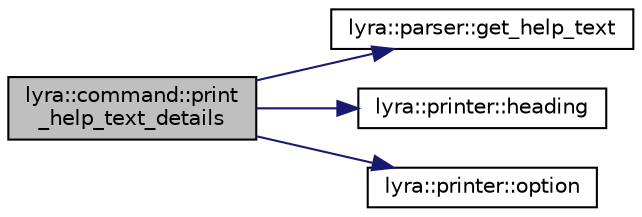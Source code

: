 digraph "lyra::command::print_help_text_details"
{
 // INTERACTIVE_SVG=YES
 // LATEX_PDF_SIZE
  edge [fontname="Helvetica",fontsize="10",labelfontname="Helvetica",labelfontsize="10"];
  node [fontname="Helvetica",fontsize="10",shape=record];
  rankdir="LR";
  Node1 [label="lyra::command::print\l_help_text_details",height=0.2,width=0.4,color="black", fillcolor="grey75", style="filled", fontcolor="black",tooltip=" "];
  Node1 -> Node2 [color="midnightblue",fontsize="10",style="solid",fontname="Helvetica"];
  Node2 [label="lyra::parser::get_help_text",height=0.2,width=0.4,color="black", fillcolor="white", style="filled",URL="$classlyra_1_1parser.html#ad897e66c1094cf09b5228c4b4c8eb5c5",tooltip=" "];
  Node1 -> Node3 [color="midnightblue",fontsize="10",style="solid",fontname="Helvetica"];
  Node3 [label="lyra::printer::heading",height=0.2,width=0.4,color="black", fillcolor="white", style="filled",URL="$classlyra_1_1printer.html#a7da793051885bba1d0a6e88149273a08",tooltip=" "];
  Node1 -> Node4 [color="midnightblue",fontsize="10",style="solid",fontname="Helvetica"];
  Node4 [label="lyra::printer::option",height=0.2,width=0.4,color="black", fillcolor="white", style="filled",URL="$classlyra_1_1printer.html#a635b6e488f786e22f86197f36ff31b69",tooltip=" "];
}
